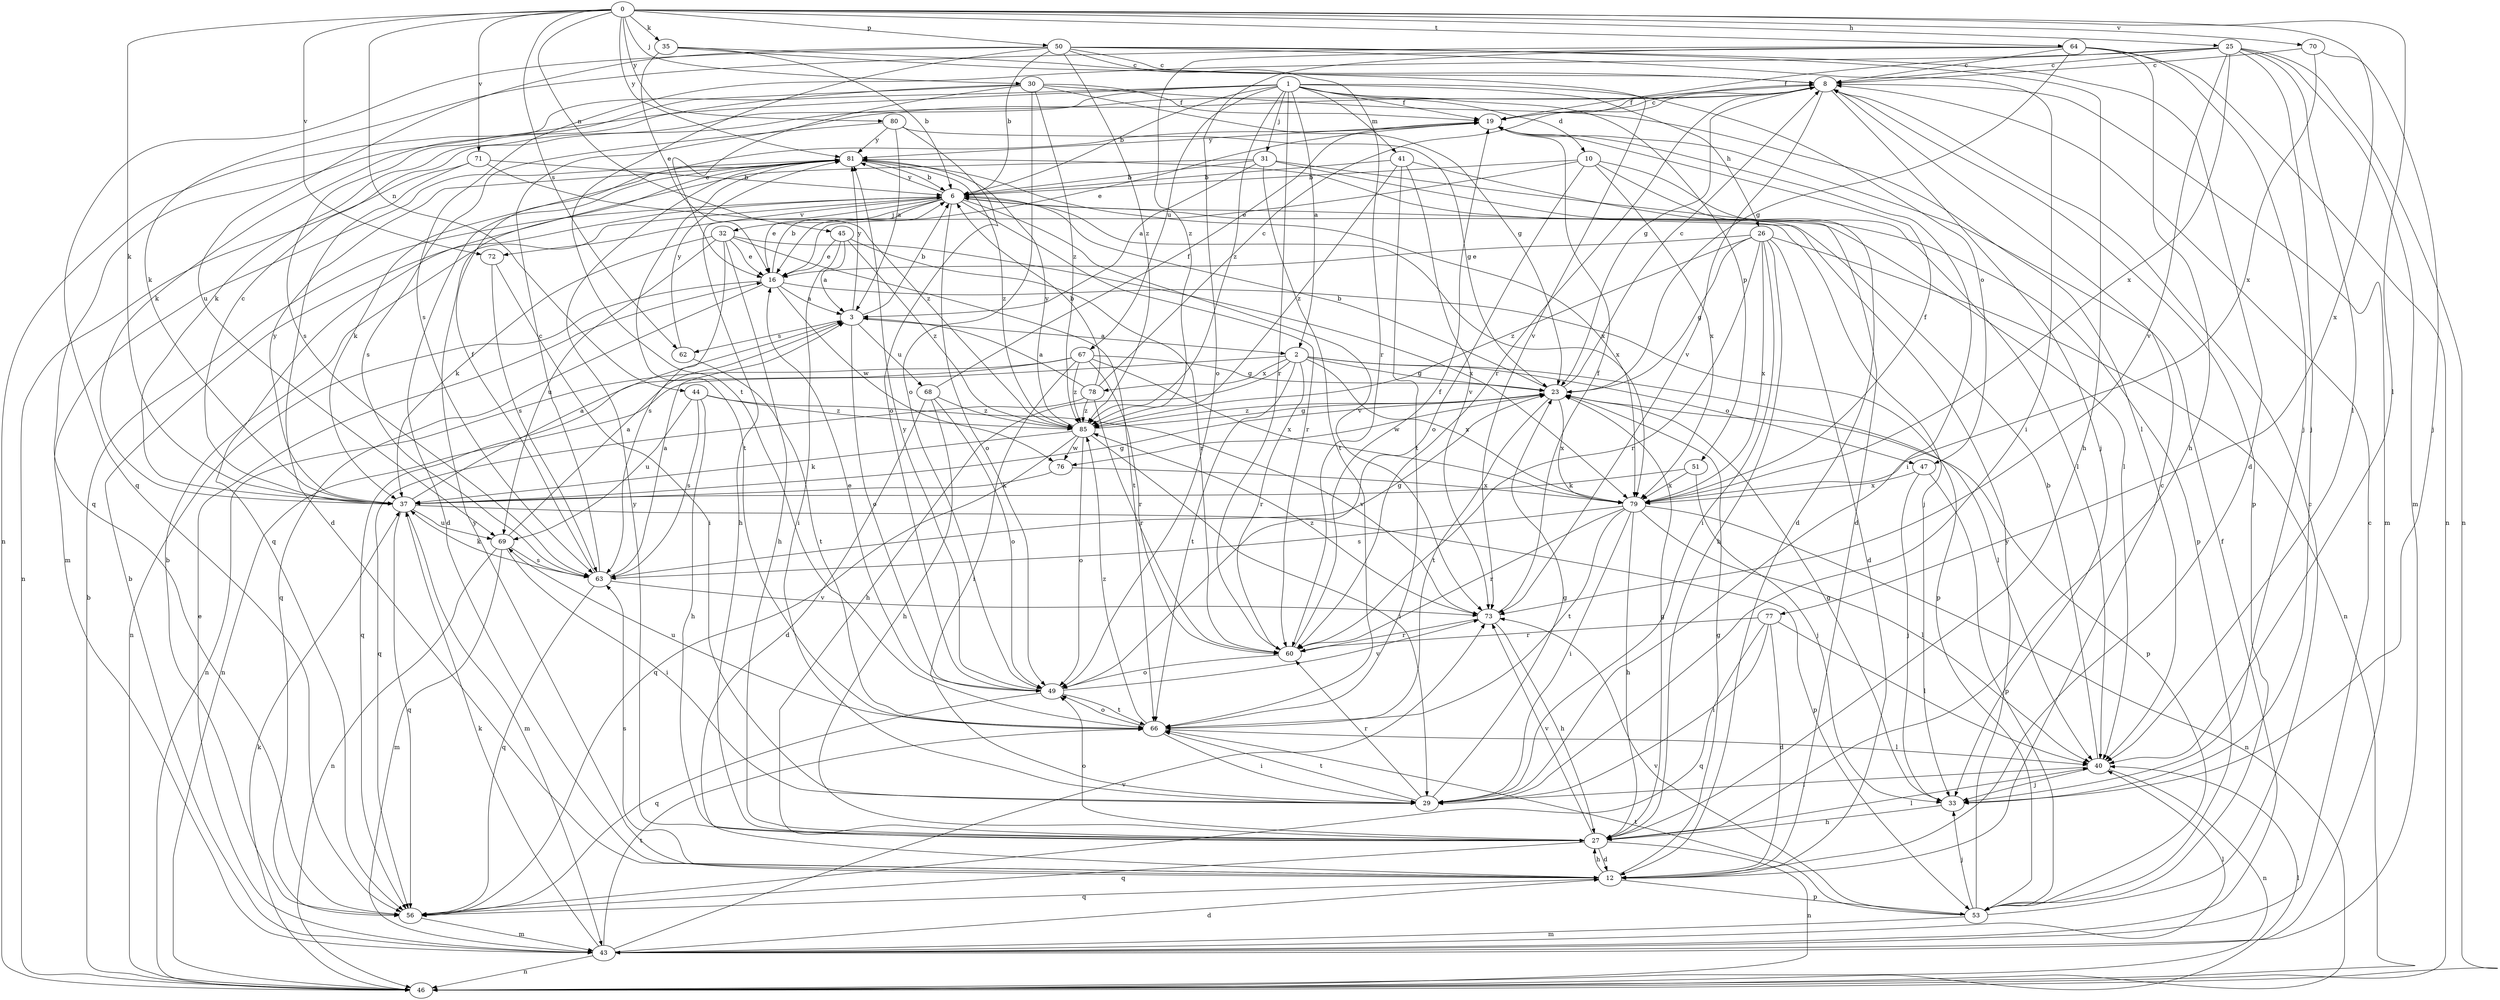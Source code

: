 strict digraph  {
0;
1;
2;
3;
6;
8;
10;
12;
16;
19;
23;
25;
26;
27;
29;
30;
31;
32;
33;
35;
37;
40;
41;
43;
44;
45;
46;
47;
49;
50;
51;
53;
56;
60;
62;
63;
64;
66;
67;
68;
69;
70;
71;
72;
73;
76;
77;
78;
79;
80;
81;
85;
0 -> 25  [label=h];
0 -> 30  [label=j];
0 -> 35  [label=k];
0 -> 37  [label=k];
0 -> 40  [label=l];
0 -> 44  [label=n];
0 -> 45  [label=n];
0 -> 50  [label=p];
0 -> 62  [label=s];
0 -> 64  [label=t];
0 -> 70  [label=v];
0 -> 71  [label=v];
0 -> 72  [label=v];
0 -> 77  [label=x];
0 -> 80  [label=y];
0 -> 81  [label=y];
1 -> 2  [label=a];
1 -> 6  [label=b];
1 -> 10  [label=d];
1 -> 19  [label=f];
1 -> 26  [label=h];
1 -> 31  [label=j];
1 -> 37  [label=k];
1 -> 41  [label=m];
1 -> 46  [label=n];
1 -> 47  [label=o];
1 -> 51  [label=p];
1 -> 56  [label=q];
1 -> 60  [label=r];
1 -> 67  [label=u];
1 -> 85  [label=z];
2 -> 23  [label=g];
2 -> 27  [label=h];
2 -> 40  [label=l];
2 -> 46  [label=n];
2 -> 47  [label=o];
2 -> 60  [label=r];
2 -> 66  [label=t];
2 -> 78  [label=x];
2 -> 79  [label=x];
3 -> 2  [label=a];
3 -> 6  [label=b];
3 -> 49  [label=o];
3 -> 62  [label=s];
3 -> 68  [label=u];
3 -> 81  [label=y];
6 -> 16  [label=e];
6 -> 27  [label=h];
6 -> 32  [label=j];
6 -> 33  [label=j];
6 -> 49  [label=o];
6 -> 60  [label=r];
6 -> 72  [label=v];
6 -> 73  [label=v];
6 -> 79  [label=x];
6 -> 81  [label=y];
8 -> 19  [label=f];
8 -> 23  [label=g];
8 -> 33  [label=j];
8 -> 43  [label=m];
8 -> 53  [label=p];
8 -> 60  [label=r];
8 -> 73  [label=v];
10 -> 6  [label=b];
10 -> 12  [label=d];
10 -> 16  [label=e];
10 -> 40  [label=l];
10 -> 49  [label=o];
10 -> 79  [label=x];
12 -> 8  [label=c];
12 -> 23  [label=g];
12 -> 27  [label=h];
12 -> 53  [label=p];
12 -> 56  [label=q];
12 -> 63  [label=s];
12 -> 81  [label=y];
16 -> 3  [label=a];
16 -> 6  [label=b];
16 -> 46  [label=n];
16 -> 53  [label=p];
16 -> 56  [label=q];
16 -> 76  [label=w];
19 -> 8  [label=c];
19 -> 16  [label=e];
19 -> 29  [label=i];
19 -> 81  [label=y];
23 -> 6  [label=b];
23 -> 8  [label=c];
23 -> 53  [label=p];
23 -> 66  [label=t];
23 -> 76  [label=w];
23 -> 79  [label=x];
23 -> 85  [label=z];
25 -> 8  [label=c];
25 -> 19  [label=f];
25 -> 33  [label=j];
25 -> 40  [label=l];
25 -> 43  [label=m];
25 -> 46  [label=n];
25 -> 63  [label=s];
25 -> 73  [label=v];
25 -> 79  [label=x];
26 -> 12  [label=d];
26 -> 16  [label=e];
26 -> 23  [label=g];
26 -> 27  [label=h];
26 -> 29  [label=i];
26 -> 46  [label=n];
26 -> 60  [label=r];
26 -> 79  [label=x];
26 -> 85  [label=z];
27 -> 12  [label=d];
27 -> 23  [label=g];
27 -> 40  [label=l];
27 -> 46  [label=n];
27 -> 49  [label=o];
27 -> 56  [label=q];
27 -> 73  [label=v];
27 -> 81  [label=y];
29 -> 23  [label=g];
29 -> 60  [label=r];
29 -> 66  [label=t];
30 -> 16  [label=e];
30 -> 19  [label=f];
30 -> 23  [label=g];
30 -> 37  [label=k];
30 -> 40  [label=l];
30 -> 49  [label=o];
30 -> 63  [label=s];
30 -> 85  [label=z];
31 -> 3  [label=a];
31 -> 6  [label=b];
31 -> 40  [label=l];
31 -> 53  [label=p];
31 -> 56  [label=q];
31 -> 66  [label=t];
32 -> 16  [label=e];
32 -> 27  [label=h];
32 -> 37  [label=k];
32 -> 63  [label=s];
32 -> 66  [label=t];
32 -> 69  [label=u];
32 -> 79  [label=x];
33 -> 23  [label=g];
33 -> 27  [label=h];
35 -> 6  [label=b];
35 -> 8  [label=c];
35 -> 16  [label=e];
35 -> 73  [label=v];
37 -> 3  [label=a];
37 -> 8  [label=c];
37 -> 23  [label=g];
37 -> 43  [label=m];
37 -> 53  [label=p];
37 -> 56  [label=q];
37 -> 69  [label=u];
37 -> 81  [label=y];
40 -> 6  [label=b];
40 -> 29  [label=i];
40 -> 33  [label=j];
40 -> 46  [label=n];
41 -> 6  [label=b];
41 -> 12  [label=d];
41 -> 66  [label=t];
41 -> 73  [label=v];
41 -> 85  [label=z];
43 -> 6  [label=b];
43 -> 8  [label=c];
43 -> 12  [label=d];
43 -> 16  [label=e];
43 -> 19  [label=f];
43 -> 37  [label=k];
43 -> 40  [label=l];
43 -> 46  [label=n];
43 -> 66  [label=t];
43 -> 73  [label=v];
44 -> 27  [label=h];
44 -> 63  [label=s];
44 -> 69  [label=u];
44 -> 73  [label=v];
44 -> 85  [label=z];
45 -> 3  [label=a];
45 -> 16  [label=e];
45 -> 29  [label=i];
45 -> 60  [label=r];
45 -> 85  [label=z];
46 -> 6  [label=b];
46 -> 37  [label=k];
46 -> 40  [label=l];
47 -> 33  [label=j];
47 -> 53  [label=p];
47 -> 79  [label=x];
49 -> 16  [label=e];
49 -> 56  [label=q];
49 -> 66  [label=t];
49 -> 73  [label=v];
49 -> 81  [label=y];
50 -> 6  [label=b];
50 -> 8  [label=c];
50 -> 12  [label=d];
50 -> 27  [label=h];
50 -> 29  [label=i];
50 -> 56  [label=q];
50 -> 60  [label=r];
50 -> 66  [label=t];
50 -> 69  [label=u];
50 -> 85  [label=z];
51 -> 33  [label=j];
51 -> 37  [label=k];
51 -> 79  [label=x];
53 -> 8  [label=c];
53 -> 33  [label=j];
53 -> 43  [label=m];
53 -> 66  [label=t];
53 -> 73  [label=v];
53 -> 81  [label=y];
56 -> 6  [label=b];
56 -> 43  [label=m];
60 -> 19  [label=f];
60 -> 49  [label=o];
62 -> 66  [label=t];
62 -> 81  [label=y];
63 -> 3  [label=a];
63 -> 8  [label=c];
63 -> 19  [label=f];
63 -> 23  [label=g];
63 -> 37  [label=k];
63 -> 56  [label=q];
63 -> 73  [label=v];
64 -> 8  [label=c];
64 -> 23  [label=g];
64 -> 27  [label=h];
64 -> 33  [label=j];
64 -> 37  [label=k];
64 -> 46  [label=n];
64 -> 49  [label=o];
64 -> 85  [label=z];
66 -> 29  [label=i];
66 -> 40  [label=l];
66 -> 49  [label=o];
66 -> 69  [label=u];
66 -> 85  [label=z];
67 -> 23  [label=g];
67 -> 29  [label=i];
67 -> 46  [label=n];
67 -> 56  [label=q];
67 -> 60  [label=r];
67 -> 79  [label=x];
67 -> 85  [label=z];
68 -> 12  [label=d];
68 -> 19  [label=f];
68 -> 27  [label=h];
68 -> 49  [label=o];
68 -> 85  [label=z];
69 -> 3  [label=a];
69 -> 29  [label=i];
69 -> 43  [label=m];
69 -> 46  [label=n];
69 -> 63  [label=s];
70 -> 8  [label=c];
70 -> 33  [label=j];
70 -> 79  [label=x];
71 -> 6  [label=b];
71 -> 12  [label=d];
71 -> 46  [label=n];
71 -> 85  [label=z];
72 -> 29  [label=i];
72 -> 63  [label=s];
73 -> 19  [label=f];
73 -> 27  [label=h];
73 -> 60  [label=r];
73 -> 85  [label=z];
76 -> 37  [label=k];
76 -> 79  [label=x];
77 -> 12  [label=d];
77 -> 29  [label=i];
77 -> 40  [label=l];
77 -> 56  [label=q];
77 -> 60  [label=r];
78 -> 3  [label=a];
78 -> 6  [label=b];
78 -> 8  [label=c];
78 -> 56  [label=q];
78 -> 60  [label=r];
78 -> 85  [label=z];
79 -> 19  [label=f];
79 -> 27  [label=h];
79 -> 29  [label=i];
79 -> 40  [label=l];
79 -> 46  [label=n];
79 -> 60  [label=r];
79 -> 63  [label=s];
79 -> 66  [label=t];
80 -> 3  [label=a];
80 -> 23  [label=g];
80 -> 49  [label=o];
80 -> 63  [label=s];
80 -> 81  [label=y];
81 -> 6  [label=b];
81 -> 12  [label=d];
81 -> 37  [label=k];
81 -> 43  [label=m];
81 -> 66  [label=t];
81 -> 79  [label=x];
81 -> 85  [label=z];
85 -> 23  [label=g];
85 -> 29  [label=i];
85 -> 37  [label=k];
85 -> 49  [label=o];
85 -> 56  [label=q];
85 -> 76  [label=w];
85 -> 81  [label=y];
}

